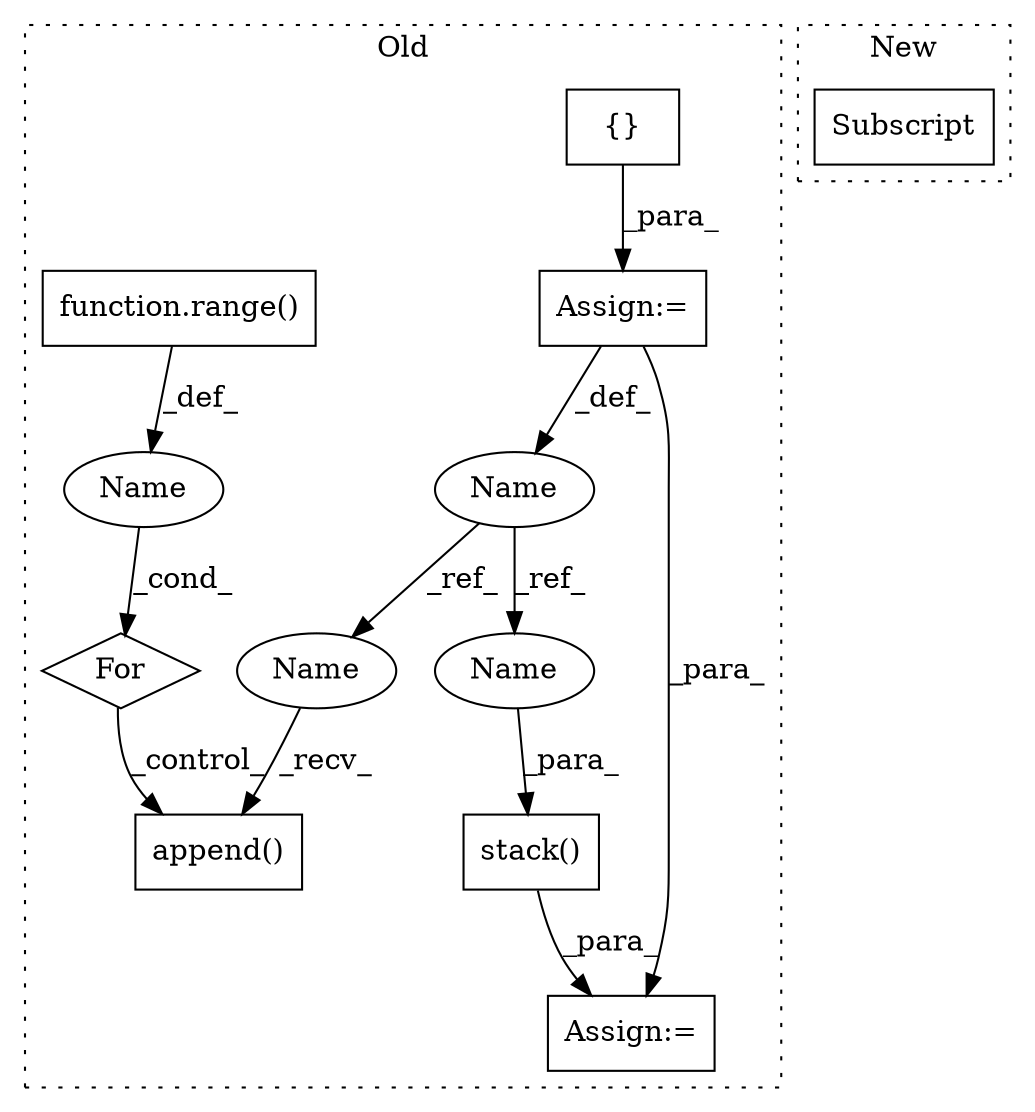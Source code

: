 digraph G {
subgraph cluster0 {
1 [label="stack()" a="75" s="6745,6769" l="12,1" shape="box"];
3 [label="Assign:=" a="68" s="6742" l="3" shape="box"];
4 [label="{}" a="59" s="6570,6570" l="2,1" shape="box"];
5 [label="append()" a="75" s="6691,6712" l="20,1" shape="box"];
6 [label="Name" a="87" s="6555" l="12" shape="ellipse"];
7 [label="Assign:=" a="68" s="6567" l="3" shape="box"];
8 [label="For" a="107" s="6585,6608" l="4,18" shape="diamond"];
9 [label="Name" a="87" s="6589" l="1" shape="ellipse"];
10 [label="function.range()" a="75" s="6594,6607" l="6,1" shape="box"];
11 [label="Name" a="87" s="6757" l="12" shape="ellipse"];
12 [label="Name" a="87" s="6691" l="12" shape="ellipse"];
label = "Old";
style="dotted";
}
subgraph cluster1 {
2 [label="Subscript" a="63" s="821,0" l="19,0" shape="box"];
label = "New";
style="dotted";
}
1 -> 3 [label="_para_"];
4 -> 7 [label="_para_"];
6 -> 11 [label="_ref_"];
6 -> 12 [label="_ref_"];
7 -> 6 [label="_def_"];
7 -> 3 [label="_para_"];
8 -> 5 [label="_control_"];
9 -> 8 [label="_cond_"];
10 -> 9 [label="_def_"];
11 -> 1 [label="_para_"];
12 -> 5 [label="_recv_"];
}